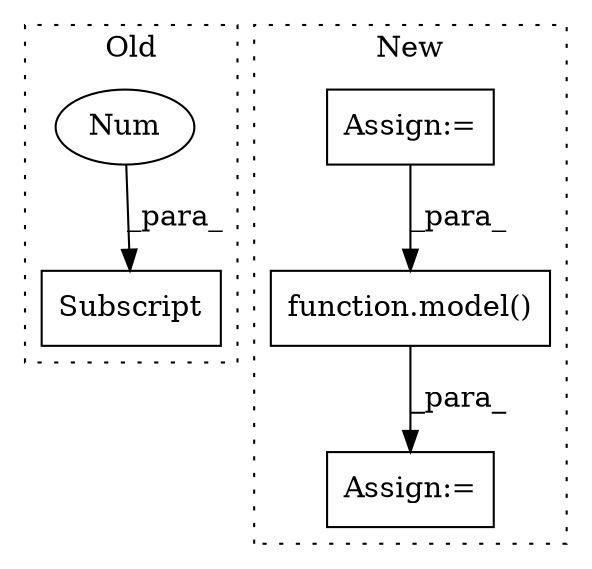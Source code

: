 digraph G {
subgraph cluster0 {
1 [label="Subscript" a="63" s="2778,0" l="50,0" shape="box"];
4 [label="Num" a="76" s="2826" l="1" shape="ellipse"];
label = "Old";
style="dotted";
}
subgraph cluster1 {
2 [label="function.model()" a="75" s="4294,4318" l="6,1" shape="box"];
3 [label="Assign:=" a="68" s="4291" l="3" shape="box"];
5 [label="Assign:=" a="68" s="4237" l="3" shape="box"];
label = "New";
style="dotted";
}
2 -> 3 [label="_para_"];
4 -> 1 [label="_para_"];
5 -> 2 [label="_para_"];
}